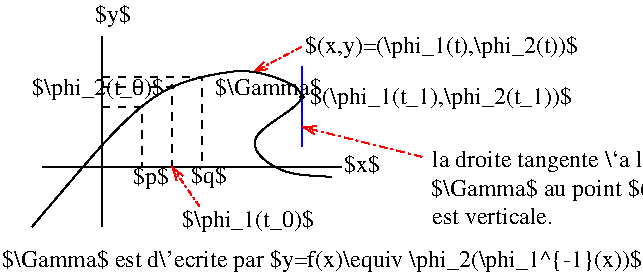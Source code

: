 #FIG 3.2  Produced by xfig version 3.2.8b
Landscape
Center
Inches
Letter
100.00
Single
-2
1200 2
1 3 0 1 0 0 50 -1 20 0.000 1 0.0000 2325 1650 12 12 2325 1650 2337 1650
1 3 0 1 0 0 48 -1 20 0.000 1 0.0000 3300 1725 12 12 3300 1725 3312 1725
2 1 0 1 0 0 50 -1 -1 4.000 0 0 -1 0 0 2
	 1800 1275 1800 2700
2 1 1 1 0 0 50 -1 -1 4.000 0 0 -1 0 0 3
	 1800 1575 2550 1575 2550 2250
2 1 1 1 0 0 50 -1 -1 4.000 0 0 -1 0 0 3
	 1800 1800 2100 1800 2100 2250
2 1 0 1 1 0 50 -1 20 0.000 0 0 -1 0 0 2
	 3300 1500 3300 2100
2 1 1 1 0 7 50 -1 -1 4.000 0 0 -1 0 0 3
	 1800 1650 2325 1650 2325 2250
2 1 3 1 4 7 50 -1 -1 3.000 0 0 -1 1 0 2
	0 0 1.00 60.00 90.00
	 3295 1351 2938 1539
2 1 0 0 0 7 50 -1 -1 0.000 0 0 -1 0 0 2
	 5850 2625 5850 2850
2 1 0 1 0 0 50 -1 -1 4.000 0 0 -1 0 0 2
	 1350 2250 3600 2250
2 1 3 1 4 0 50 -1 20 3.000 0 0 -1 0 1 2
	0 0 1.00 60.00 90.00
	 2325 2250 2535 2553
2 1 3 1 4 0 50 -1 20 4.000 0 0 -1 1 0 2
	0 0 1.00 60.00 90.00
	 4200 2175 3300 1950
3 0 0 1 0 0 50 -1 -1 4.000 0 0 0 9
	 1275 2700 1966 1875 2341 1611 2760 1534 2952 1518 3507 1722
	 2775 2025 3150 2325 3525 2325
	 0.000 1.000 1.000 1.000 1.000 1.000 1.000 1.000
	 0.000
4 0 0 50 -1 0 12 0.0000 6 180 315 1747 1162 $y$\001
4 0 0 50 -1 0 12 0.0000 6 180 2475 4275 2250 la droite tangente \\`a la courbe\001
4 0 0 50 -1 0 12 0.0000 6 180 3885 4268 2471 $\\Gamma$ au point $(\\phi_1(t_1),\\phi_2(t_1))$\001
4 0 0 50 -1 0 12 0.0000 6 135 1020 4274 2681 est verticale.\001
4 0 0 50 -1 0 12 0.0000 6 180 1140 2400 2700 $\\phi_1(t_0)$\001
4 0 0 50 -1 0 12 0.0000 6 150 315 3616 2289 $x$\001
4 0 0 50 -1 0 12 0.0000 6 150 885 2648 1710 $\\Gamma$\001
4 0 0 50 -1 0 12 0.0000 6 180 2295 3321 1394 $(x,y)=(\\phi_1(t),\\phi_2(t))$\001
4 0 0 50 -1 0 12 0.0000 6 180 6705 1050 3000 $\\Gamma$ est d\\'ecrite par $y=f(x)\\equiv \\phi_2(\\phi_1^{-1}(x))$ pour $p < x < q$\001
4 0 0 50 -1 0 12 0.0000 6 180 1140 1278 1712 $\\phi_2(t_0)$\001
4 0 0 50 -1 0 12 0.0000 6 180 315 2031 2377 $p$\001
4 0 0 50 -1 0 12 0.0000 6 180 315 2467 2375 $q$\001
4 0 0 50 -1 0 12 0.0000 6 180 2235 3362 1779 $(\\phi_1(t_1),\\phi_2(t_1))$\001
